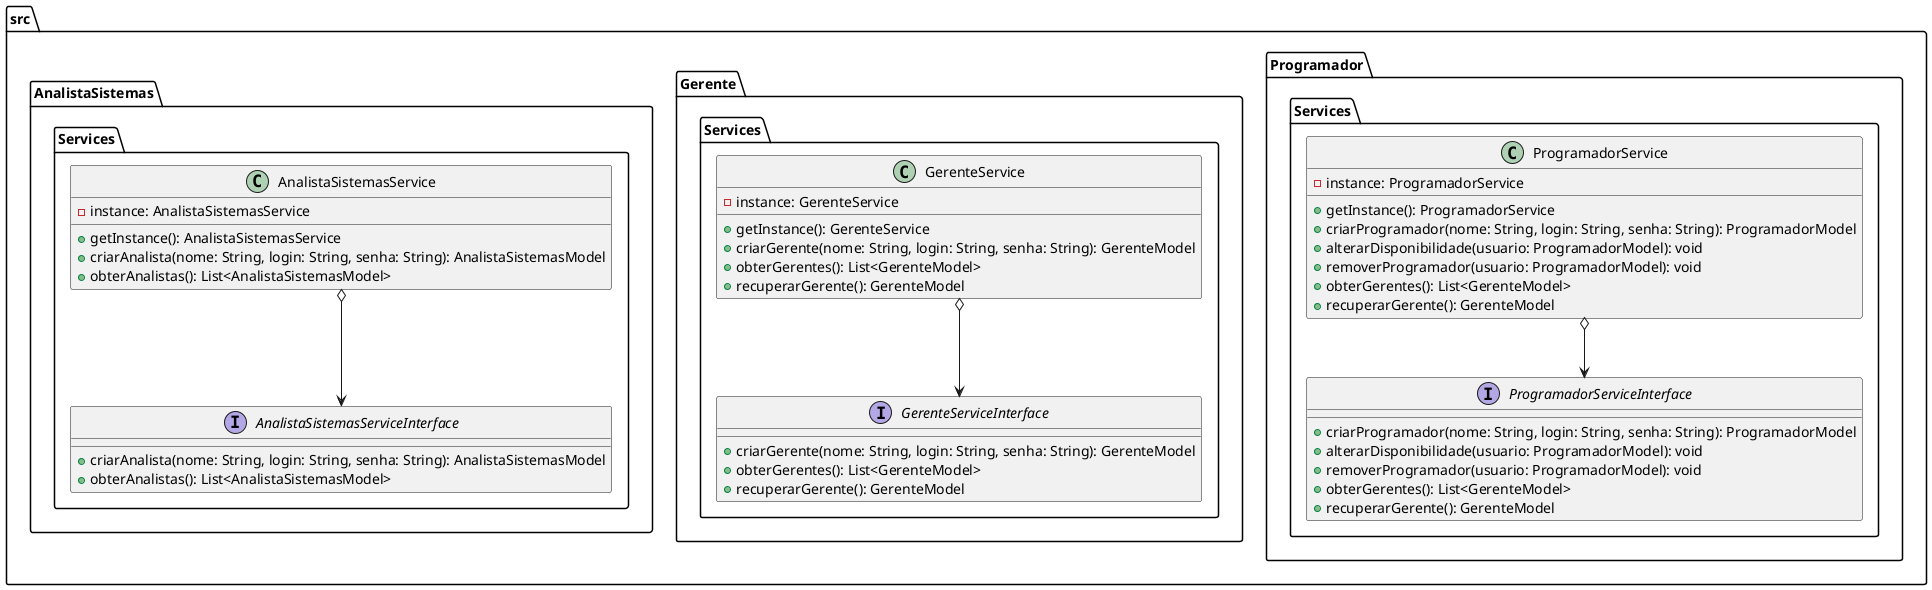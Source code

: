@startuml Services

package "src.Programador.Services" {
    interface ProgramadorServiceInterface {
        + criarProgramador(nome: String, login: String, senha: String): ProgramadorModel
        + alterarDisponibilidade(usuario: ProgramadorModel): void
        + removerProgramador(usuario: ProgramadorModel): void
        + obterGerentes(): List<GerenteModel>
        + recuperarGerente(): GerenteModel
    }

    class ProgramadorService {
        - instance: ProgramadorService
        + getInstance(): ProgramadorService
        + criarProgramador(nome: String, login: String, senha: String): ProgramadorModel
        + alterarDisponibilidade(usuario: ProgramadorModel): void
        + removerProgramador(usuario: ProgramadorModel): void
        + obterGerentes(): List<GerenteModel>
        + recuperarGerente(): GerenteModel
    }
}

package "src.Gerente.Services" {
    interface GerenteServiceInterface {
        + criarGerente(nome: String, login: String, senha: String): GerenteModel
        + obterGerentes(): List<GerenteModel>
        + recuperarGerente(): GerenteModel
    }

    class GerenteService {
        - instance: GerenteService
        + getInstance(): GerenteService
        + criarGerente(nome: String, login: String, senha: String): GerenteModel
        + obterGerentes(): List<GerenteModel>
        + recuperarGerente(): GerenteModel
    }
}

package "src.AnalistaSistemas.Services" {
    interface AnalistaSistemasServiceInterface {
        + criarAnalista(nome: String, login: String, senha: String): AnalistaSistemasModel
        + obterAnalistas(): List<AnalistaSistemasModel>
    }

    class AnalistaSistemasService {
        - instance: AnalistaSistemasService
        + getInstance(): AnalistaSistemasService
        + criarAnalista(nome: String, login: String, senha: String): AnalistaSistemasModel
        + obterAnalistas(): List<AnalistaSistemasModel>
    }
}

ProgramadorService o--> ProgramadorServiceInterface
GerenteService o--> GerenteServiceInterface
AnalistaSistemasService o--> AnalistaSistemasServiceInterface

@enduml

